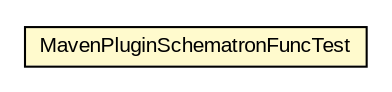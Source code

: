 #!/usr/local/bin/dot
#
# Class diagram 
# Generated by UMLGraph version 5.1 (http://www.umlgraph.org/)
#

digraph G {
	edge [fontname="arial",fontsize=10,labelfontname="arial",labelfontsize=10];
	node [fontname="arial",fontsize=10,shape=plaintext];
	nodesep=0.25;
	ranksep=0.5;
	// com.helger.maven.sch2xslt.MavenPluginSchematronFuncTest
	c3164 [label=<<table title="com.helger.maven.sch2xslt.MavenPluginSchematronFuncTest" border="0" cellborder="1" cellspacing="0" cellpadding="2" port="p" bgcolor="lemonChiffon" href="./MavenPluginSchematronFuncTest.html">
		<tr><td><table border="0" cellspacing="0" cellpadding="1">
<tr><td align="center" balign="center"> MavenPluginSchematronFuncTest </td></tr>
		</table></td></tr>
		</table>>, fontname="arial", fontcolor="black", fontsize=10.0];
}

